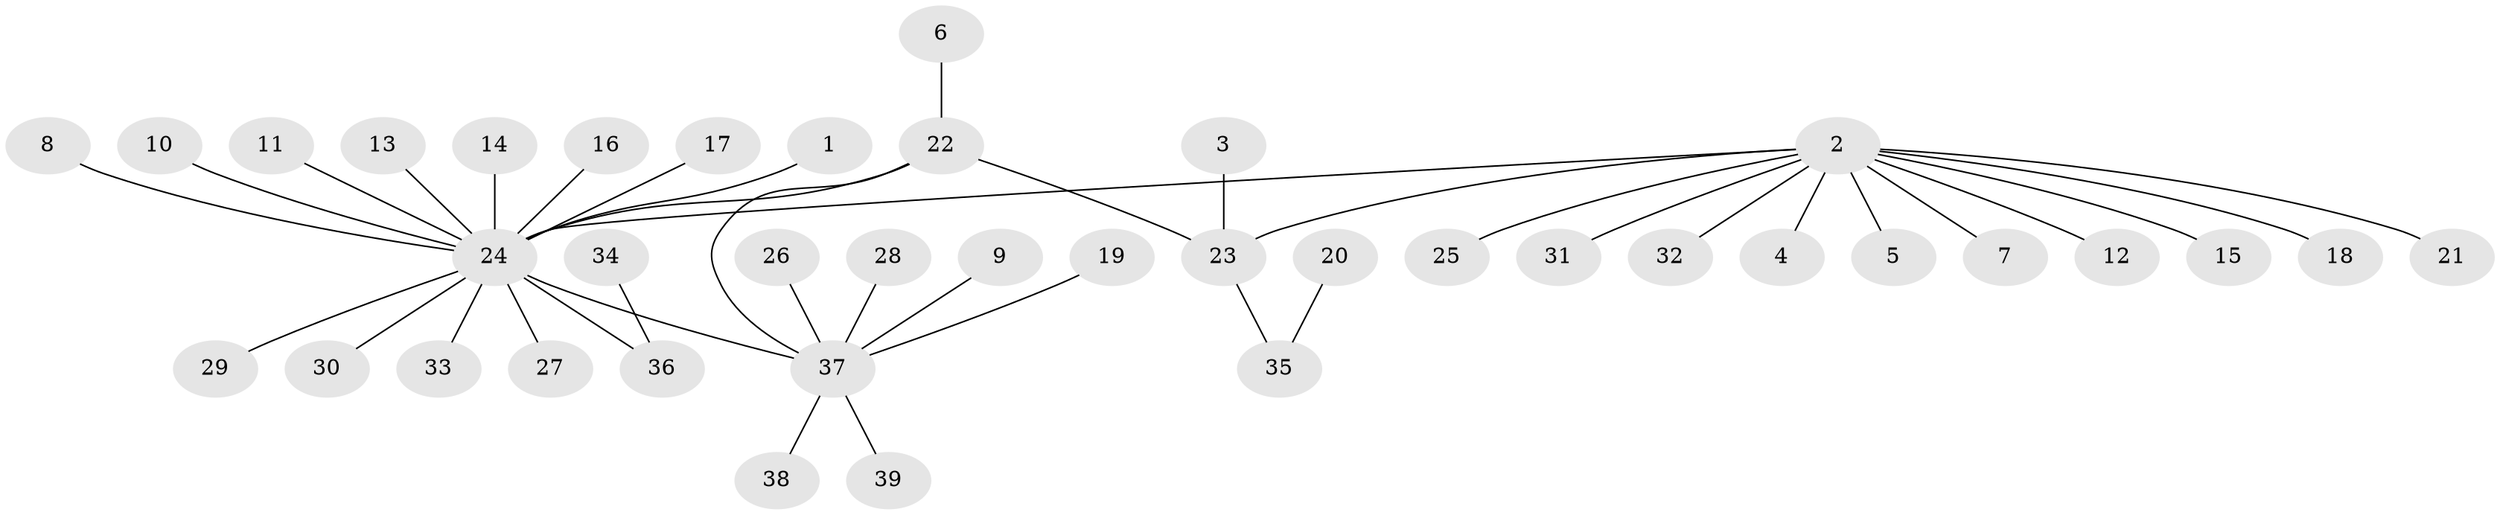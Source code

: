 // original degree distribution, {5: 0.02564102564102564, 16: 0.01282051282051282, 3: 0.038461538461538464, 14: 0.01282051282051282, 1: 0.6153846153846154, 2: 0.24358974358974358, 11: 0.01282051282051282, 6: 0.01282051282051282, 4: 0.02564102564102564}
// Generated by graph-tools (version 1.1) at 2025/49/03/09/25 03:49:49]
// undirected, 39 vertices, 40 edges
graph export_dot {
graph [start="1"]
  node [color=gray90,style=filled];
  1;
  2;
  3;
  4;
  5;
  6;
  7;
  8;
  9;
  10;
  11;
  12;
  13;
  14;
  15;
  16;
  17;
  18;
  19;
  20;
  21;
  22;
  23;
  24;
  25;
  26;
  27;
  28;
  29;
  30;
  31;
  32;
  33;
  34;
  35;
  36;
  37;
  38;
  39;
  1 -- 24 [weight=1.0];
  2 -- 4 [weight=1.0];
  2 -- 5 [weight=1.0];
  2 -- 7 [weight=1.0];
  2 -- 12 [weight=1.0];
  2 -- 15 [weight=1.0];
  2 -- 18 [weight=1.0];
  2 -- 21 [weight=1.0];
  2 -- 23 [weight=1.0];
  2 -- 24 [weight=1.0];
  2 -- 25 [weight=1.0];
  2 -- 31 [weight=1.0];
  2 -- 32 [weight=1.0];
  3 -- 23 [weight=1.0];
  6 -- 22 [weight=1.0];
  8 -- 24 [weight=1.0];
  9 -- 37 [weight=1.0];
  10 -- 24 [weight=1.0];
  11 -- 24 [weight=1.0];
  13 -- 24 [weight=1.0];
  14 -- 24 [weight=1.0];
  16 -- 24 [weight=1.0];
  17 -- 24 [weight=1.0];
  19 -- 37 [weight=1.0];
  20 -- 35 [weight=1.0];
  22 -- 23 [weight=1.0];
  22 -- 24 [weight=1.0];
  22 -- 37 [weight=1.0];
  23 -- 35 [weight=1.0];
  24 -- 27 [weight=1.0];
  24 -- 29 [weight=1.0];
  24 -- 30 [weight=1.0];
  24 -- 33 [weight=1.0];
  24 -- 36 [weight=1.0];
  24 -- 37 [weight=1.0];
  26 -- 37 [weight=1.0];
  28 -- 37 [weight=1.0];
  34 -- 36 [weight=1.0];
  37 -- 38 [weight=1.0];
  37 -- 39 [weight=1.0];
}
